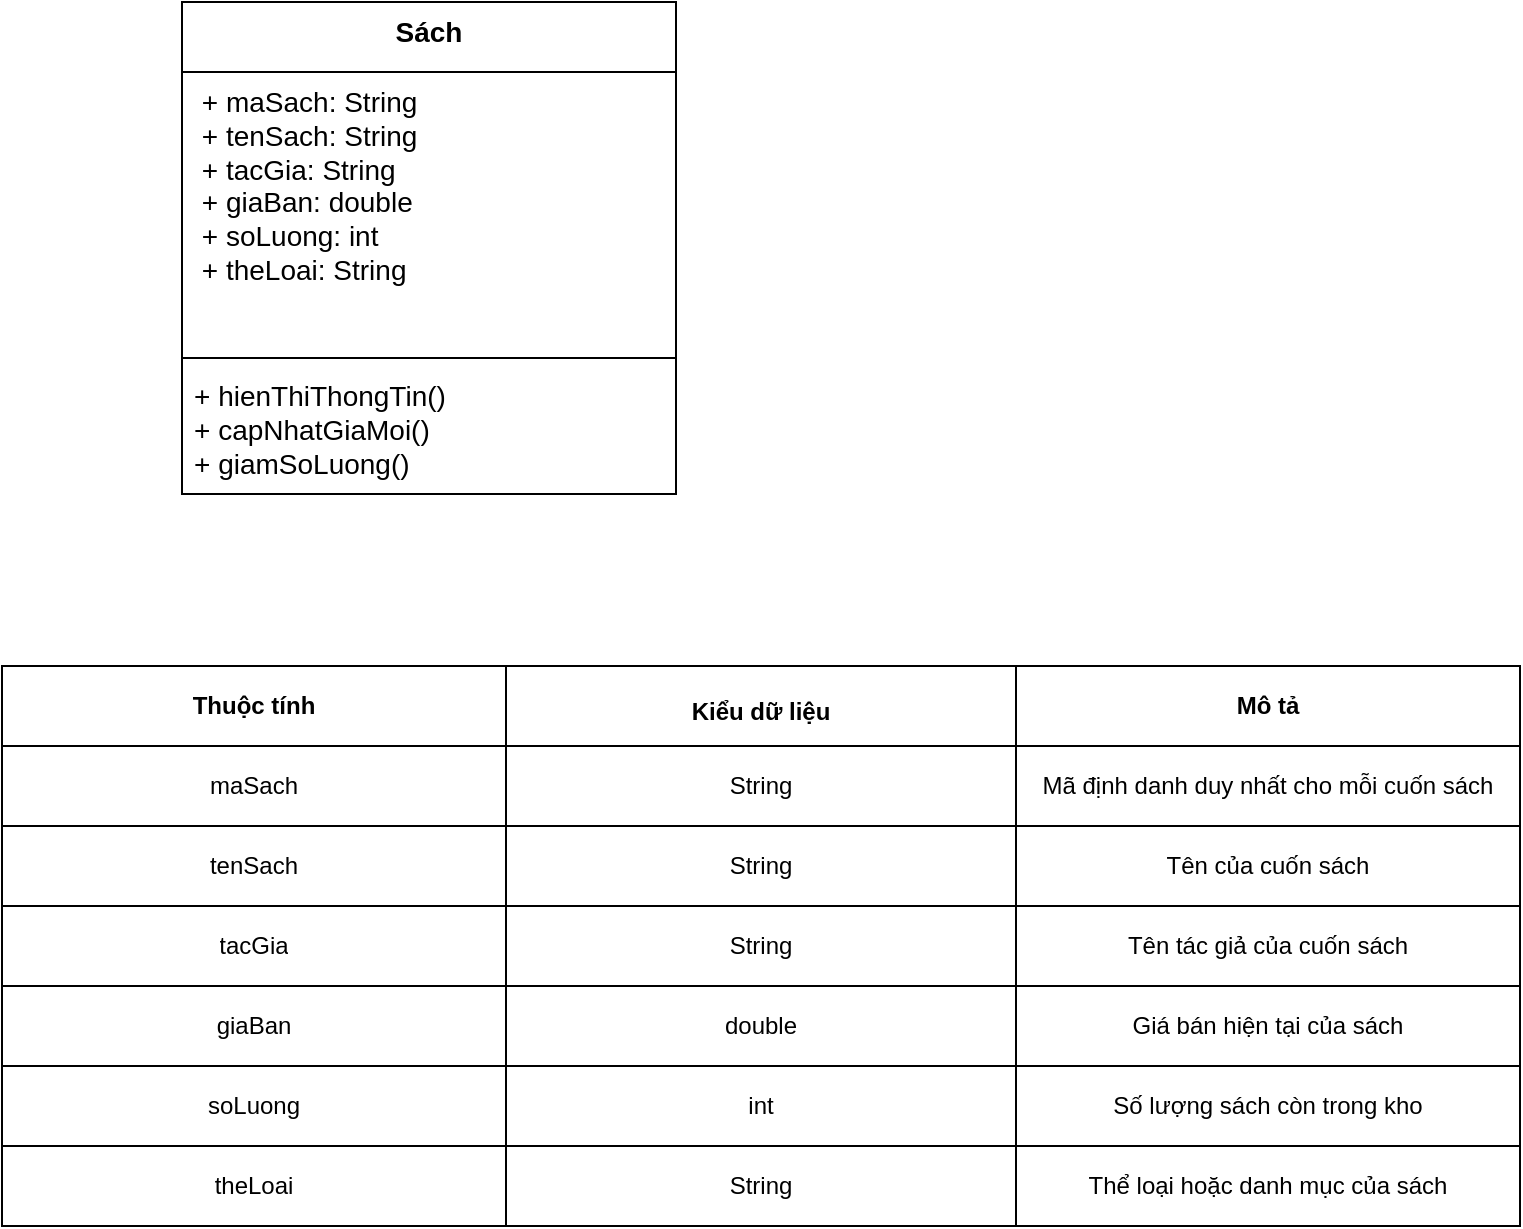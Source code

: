 <mxfile version="28.2.8">
  <diagram name="Trang-1" id="xYIKFBa78LAeweuljyE8">
    <mxGraphModel dx="1042" dy="574" grid="0" gridSize="10" guides="1" tooltips="1" connect="1" arrows="1" fold="1" page="1" pageScale="1" pageWidth="850" pageHeight="1100" math="0" shadow="0">
      <root>
        <mxCell id="0" />
        <mxCell id="1" parent="0" />
        <mxCell id="TTnZEfoAs0i7YUgfxAzY-1" value="&lt;font style=&quot;font-size: 14px;&quot;&gt;Sách&lt;/font&gt;" style="swimlane;fontStyle=1;align=center;verticalAlign=top;childLayout=stackLayout;horizontal=1;startSize=35;horizontalStack=0;resizeParent=1;resizeParentMax=0;resizeLast=0;collapsible=1;marginBottom=0;whiteSpace=wrap;html=1;" vertex="1" parent="1">
          <mxGeometry x="128" y="60" width="247" height="246" as="geometry" />
        </mxCell>
        <mxCell id="TTnZEfoAs0i7YUgfxAzY-2" value="&lt;div&gt;&lt;font style=&quot;font-size: 14px;&quot;&gt;&amp;nbsp;+ maSach: String&lt;/font&gt;&lt;/div&gt;&lt;div&gt;&lt;font style=&quot;font-size: 14px;&quot;&gt;&amp;nbsp;+ tenSach: String&lt;/font&gt;&lt;/div&gt;&lt;div&gt;&lt;font style=&quot;font-size: 14px;&quot;&gt;&amp;nbsp;+ tacGia: String&lt;/font&gt;&lt;/div&gt;&lt;div&gt;&lt;font style=&quot;font-size: 14px;&quot;&gt;&amp;nbsp;+ giaBan: double&lt;/font&gt;&lt;/div&gt;&lt;div&gt;&lt;font style=&quot;font-size: 14px;&quot;&gt;&amp;nbsp;+ soLuong: int&amp;nbsp;&amp;nbsp;&lt;/font&gt;&lt;/div&gt;&lt;div&gt;&lt;span style=&quot;font-size: 14px; background-color: transparent; color: light-dark(rgb(0, 0, 0), rgb(255, 255, 255));&quot;&gt;&amp;nbsp;+ theLoai: String&lt;/span&gt;&lt;/div&gt;" style="text;strokeColor=none;fillColor=none;align=left;verticalAlign=top;spacingLeft=4;spacingRight=4;overflow=hidden;rotatable=0;points=[[0,0.5],[1,0.5]];portConstraint=eastwest;whiteSpace=wrap;html=1;" vertex="1" parent="TTnZEfoAs0i7YUgfxAzY-1">
          <mxGeometry y="35" width="247" height="139" as="geometry" />
        </mxCell>
        <mxCell id="TTnZEfoAs0i7YUgfxAzY-3" value="" style="line;strokeWidth=1;fillColor=none;align=left;verticalAlign=middle;spacingTop=-1;spacingLeft=3;spacingRight=3;rotatable=0;labelPosition=right;points=[];portConstraint=eastwest;strokeColor=inherit;" vertex="1" parent="TTnZEfoAs0i7YUgfxAzY-1">
          <mxGeometry y="174" width="247" height="8" as="geometry" />
        </mxCell>
        <mxCell id="TTnZEfoAs0i7YUgfxAzY-4" value="&lt;div&gt;&lt;font style=&quot;font-size: 14px;&quot;&gt;+ hienThiThongTin()&lt;/font&gt;&lt;/div&gt;&lt;div&gt;&lt;font style=&quot;font-size: 14px;&quot;&gt;+ capNhatGiaMoi()&lt;/font&gt;&lt;/div&gt;&lt;div&gt;&lt;font style=&quot;font-size: 14px;&quot;&gt;+ giamSoLuong()&amp;nbsp;&lt;/font&gt;&lt;/div&gt;" style="text;strokeColor=none;fillColor=none;align=left;verticalAlign=top;spacingLeft=4;spacingRight=4;overflow=hidden;rotatable=0;points=[[0,0.5],[1,0.5]];portConstraint=eastwest;whiteSpace=wrap;html=1;" vertex="1" parent="TTnZEfoAs0i7YUgfxAzY-1">
          <mxGeometry y="182" width="247" height="64" as="geometry" />
        </mxCell>
        <mxCell id="TTnZEfoAs0i7YUgfxAzY-5" value="" style="shape=table;startSize=0;container=1;collapsible=0;childLayout=tableLayout;" vertex="1" parent="1">
          <mxGeometry x="38" y="392" width="759" height="280" as="geometry" />
        </mxCell>
        <mxCell id="TTnZEfoAs0i7YUgfxAzY-6" value="" style="shape=tableRow;horizontal=0;startSize=0;swimlaneHead=0;swimlaneBody=0;strokeColor=inherit;top=0;left=0;bottom=0;right=0;collapsible=0;dropTarget=0;fillColor=none;points=[[0,0.5],[1,0.5]];portConstraint=eastwest;" vertex="1" parent="TTnZEfoAs0i7YUgfxAzY-5">
          <mxGeometry width="759" height="40" as="geometry" />
        </mxCell>
        <mxCell id="TTnZEfoAs0i7YUgfxAzY-7" value="&lt;table class=&quot;w-fit min-w-(--thread-content-width)&quot; data-end=&quot;985&quot; data-start=&quot;571&quot;&gt;&lt;thead data-end=&quot;620&quot; data-start=&quot;571&quot;&gt;&lt;tr data-end=&quot;620&quot; data-start=&quot;571&quot;&gt;&lt;th data-col-size=&quot;sm&quot; data-end=&quot;588&quot; data-start=&quot;571&quot;&gt;&lt;strong data-end=&quot;587&quot; data-start=&quot;573&quot;&gt;Thuộc tính&lt;/strong&gt;&lt;/th&gt;&lt;/tr&gt;&lt;/thead&gt;&lt;/table&gt;" style="shape=partialRectangle;html=1;whiteSpace=wrap;connectable=0;strokeColor=inherit;overflow=hidden;fillColor=none;top=0;left=0;bottom=0;right=0;pointerEvents=1;" vertex="1" parent="TTnZEfoAs0i7YUgfxAzY-6">
          <mxGeometry width="252" height="40" as="geometry">
            <mxRectangle width="252" height="40" as="alternateBounds" />
          </mxGeometry>
        </mxCell>
        <mxCell id="TTnZEfoAs0i7YUgfxAzY-8" value="&lt;table&gt;&lt;tbody&gt;&lt;tr&gt;&lt;th data-col-size=&quot;sm&quot; data-end=&quot;588&quot; data-start=&quot;571&quot;&gt;&lt;strong data-end=&quot;587&quot; data-start=&quot;573&quot;&gt;&lt;/strong&gt;&lt;/th&gt;&lt;/tr&gt;&lt;/tbody&gt;&lt;/table&gt;&lt;table&gt;&lt;tbody&gt;&lt;tr&gt;&lt;th data-col-size=&quot;sm&quot; data-end=&quot;607&quot; data-start=&quot;588&quot;&gt;&lt;strong data-end=&quot;606&quot; data-start=&quot;590&quot;&gt;Kiểu dữ liệu&lt;/strong&gt;&lt;/th&gt;&lt;/tr&gt;&lt;/tbody&gt;&lt;/table&gt;" style="shape=partialRectangle;html=1;whiteSpace=wrap;connectable=0;strokeColor=inherit;overflow=hidden;fillColor=none;top=0;left=0;bottom=0;right=0;pointerEvents=1;" vertex="1" parent="TTnZEfoAs0i7YUgfxAzY-6">
          <mxGeometry x="252" width="255" height="40" as="geometry">
            <mxRectangle width="255" height="40" as="alternateBounds" />
          </mxGeometry>
        </mxCell>
        <mxCell id="TTnZEfoAs0i7YUgfxAzY-9" value="&lt;b&gt;Mô tả&lt;/b&gt;" style="shape=partialRectangle;html=1;whiteSpace=wrap;connectable=0;strokeColor=inherit;overflow=hidden;fillColor=none;top=0;left=0;bottom=0;right=0;pointerEvents=1;" vertex="1" parent="TTnZEfoAs0i7YUgfxAzY-6">
          <mxGeometry x="507" width="252" height="40" as="geometry">
            <mxRectangle width="252" height="40" as="alternateBounds" />
          </mxGeometry>
        </mxCell>
        <mxCell id="TTnZEfoAs0i7YUgfxAzY-10" value="" style="shape=tableRow;horizontal=0;startSize=0;swimlaneHead=0;swimlaneBody=0;strokeColor=inherit;top=0;left=0;bottom=0;right=0;collapsible=0;dropTarget=0;fillColor=none;points=[[0,0.5],[1,0.5]];portConstraint=eastwest;" vertex="1" parent="TTnZEfoAs0i7YUgfxAzY-5">
          <mxGeometry y="40" width="759" height="40" as="geometry" />
        </mxCell>
        <mxCell id="TTnZEfoAs0i7YUgfxAzY-11" value="maSach" style="shape=partialRectangle;html=1;whiteSpace=wrap;connectable=0;strokeColor=inherit;overflow=hidden;fillColor=none;top=0;left=0;bottom=0;right=0;pointerEvents=1;" vertex="1" parent="TTnZEfoAs0i7YUgfxAzY-10">
          <mxGeometry width="252" height="40" as="geometry">
            <mxRectangle width="252" height="40" as="alternateBounds" />
          </mxGeometry>
        </mxCell>
        <mxCell id="TTnZEfoAs0i7YUgfxAzY-12" value="String" style="shape=partialRectangle;html=1;whiteSpace=wrap;connectable=0;strokeColor=inherit;overflow=hidden;fillColor=none;top=0;left=0;bottom=0;right=0;pointerEvents=1;" vertex="1" parent="TTnZEfoAs0i7YUgfxAzY-10">
          <mxGeometry x="252" width="255" height="40" as="geometry">
            <mxRectangle width="255" height="40" as="alternateBounds" />
          </mxGeometry>
        </mxCell>
        <mxCell id="TTnZEfoAs0i7YUgfxAzY-13" value="Mã định danh duy nhất cho mỗi cuốn sách" style="shape=partialRectangle;html=1;whiteSpace=wrap;connectable=0;strokeColor=inherit;overflow=hidden;fillColor=none;top=0;left=0;bottom=0;right=0;pointerEvents=1;" vertex="1" parent="TTnZEfoAs0i7YUgfxAzY-10">
          <mxGeometry x="507" width="252" height="40" as="geometry">
            <mxRectangle width="252" height="40" as="alternateBounds" />
          </mxGeometry>
        </mxCell>
        <mxCell id="TTnZEfoAs0i7YUgfxAzY-14" value="" style="shape=tableRow;horizontal=0;startSize=0;swimlaneHead=0;swimlaneBody=0;strokeColor=inherit;top=0;left=0;bottom=0;right=0;collapsible=0;dropTarget=0;fillColor=none;points=[[0,0.5],[1,0.5]];portConstraint=eastwest;" vertex="1" parent="TTnZEfoAs0i7YUgfxAzY-5">
          <mxGeometry y="80" width="759" height="40" as="geometry" />
        </mxCell>
        <mxCell id="TTnZEfoAs0i7YUgfxAzY-15" value="tenSach" style="shape=partialRectangle;html=1;whiteSpace=wrap;connectable=0;strokeColor=inherit;overflow=hidden;fillColor=none;top=0;left=0;bottom=0;right=0;pointerEvents=1;" vertex="1" parent="TTnZEfoAs0i7YUgfxAzY-14">
          <mxGeometry width="252" height="40" as="geometry">
            <mxRectangle width="252" height="40" as="alternateBounds" />
          </mxGeometry>
        </mxCell>
        <mxCell id="TTnZEfoAs0i7YUgfxAzY-16" value="String" style="shape=partialRectangle;html=1;whiteSpace=wrap;connectable=0;strokeColor=inherit;overflow=hidden;fillColor=none;top=0;left=0;bottom=0;right=0;pointerEvents=1;" vertex="1" parent="TTnZEfoAs0i7YUgfxAzY-14">
          <mxGeometry x="252" width="255" height="40" as="geometry">
            <mxRectangle width="255" height="40" as="alternateBounds" />
          </mxGeometry>
        </mxCell>
        <mxCell id="TTnZEfoAs0i7YUgfxAzY-17" value="Tên của cuốn sách" style="shape=partialRectangle;html=1;whiteSpace=wrap;connectable=0;strokeColor=inherit;overflow=hidden;fillColor=none;top=0;left=0;bottom=0;right=0;pointerEvents=1;" vertex="1" parent="TTnZEfoAs0i7YUgfxAzY-14">
          <mxGeometry x="507" width="252" height="40" as="geometry">
            <mxRectangle width="252" height="40" as="alternateBounds" />
          </mxGeometry>
        </mxCell>
        <mxCell id="TTnZEfoAs0i7YUgfxAzY-18" value="" style="shape=tableRow;horizontal=0;startSize=0;swimlaneHead=0;swimlaneBody=0;strokeColor=inherit;top=0;left=0;bottom=0;right=0;collapsible=0;dropTarget=0;fillColor=none;points=[[0,0.5],[1,0.5]];portConstraint=eastwest;" vertex="1" parent="TTnZEfoAs0i7YUgfxAzY-5">
          <mxGeometry y="120" width="759" height="40" as="geometry" />
        </mxCell>
        <mxCell id="TTnZEfoAs0i7YUgfxAzY-19" value="tacGia" style="shape=partialRectangle;html=1;whiteSpace=wrap;connectable=0;strokeColor=inherit;overflow=hidden;fillColor=none;top=0;left=0;bottom=0;right=0;pointerEvents=1;" vertex="1" parent="TTnZEfoAs0i7YUgfxAzY-18">
          <mxGeometry width="252" height="40" as="geometry">
            <mxRectangle width="252" height="40" as="alternateBounds" />
          </mxGeometry>
        </mxCell>
        <mxCell id="TTnZEfoAs0i7YUgfxAzY-20" value="String" style="shape=partialRectangle;html=1;whiteSpace=wrap;connectable=0;strokeColor=inherit;overflow=hidden;fillColor=none;top=0;left=0;bottom=0;right=0;pointerEvents=1;" vertex="1" parent="TTnZEfoAs0i7YUgfxAzY-18">
          <mxGeometry x="252" width="255" height="40" as="geometry">
            <mxRectangle width="255" height="40" as="alternateBounds" />
          </mxGeometry>
        </mxCell>
        <mxCell id="TTnZEfoAs0i7YUgfxAzY-21" value="Tên tác giả của cuốn sách" style="shape=partialRectangle;html=1;whiteSpace=wrap;connectable=0;strokeColor=inherit;overflow=hidden;fillColor=none;top=0;left=0;bottom=0;right=0;pointerEvents=1;" vertex="1" parent="TTnZEfoAs0i7YUgfxAzY-18">
          <mxGeometry x="507" width="252" height="40" as="geometry">
            <mxRectangle width="252" height="40" as="alternateBounds" />
          </mxGeometry>
        </mxCell>
        <mxCell id="TTnZEfoAs0i7YUgfxAzY-22" value="" style="shape=tableRow;horizontal=0;startSize=0;swimlaneHead=0;swimlaneBody=0;strokeColor=inherit;top=0;left=0;bottom=0;right=0;collapsible=0;dropTarget=0;fillColor=none;points=[[0,0.5],[1,0.5]];portConstraint=eastwest;" vertex="1" parent="TTnZEfoAs0i7YUgfxAzY-5">
          <mxGeometry y="160" width="759" height="40" as="geometry" />
        </mxCell>
        <mxCell id="TTnZEfoAs0i7YUgfxAzY-23" value="giaBan" style="shape=partialRectangle;html=1;whiteSpace=wrap;connectable=0;strokeColor=inherit;overflow=hidden;fillColor=none;top=0;left=0;bottom=0;right=0;pointerEvents=1;" vertex="1" parent="TTnZEfoAs0i7YUgfxAzY-22">
          <mxGeometry width="252" height="40" as="geometry">
            <mxRectangle width="252" height="40" as="alternateBounds" />
          </mxGeometry>
        </mxCell>
        <mxCell id="TTnZEfoAs0i7YUgfxAzY-24" value="double" style="shape=partialRectangle;html=1;whiteSpace=wrap;connectable=0;strokeColor=inherit;overflow=hidden;fillColor=none;top=0;left=0;bottom=0;right=0;pointerEvents=1;" vertex="1" parent="TTnZEfoAs0i7YUgfxAzY-22">
          <mxGeometry x="252" width="255" height="40" as="geometry">
            <mxRectangle width="255" height="40" as="alternateBounds" />
          </mxGeometry>
        </mxCell>
        <mxCell id="TTnZEfoAs0i7YUgfxAzY-25" value="Giá bán hiện tại của sách" style="shape=partialRectangle;html=1;whiteSpace=wrap;connectable=0;strokeColor=inherit;overflow=hidden;fillColor=none;top=0;left=0;bottom=0;right=0;pointerEvents=1;" vertex="1" parent="TTnZEfoAs0i7YUgfxAzY-22">
          <mxGeometry x="507" width="252" height="40" as="geometry">
            <mxRectangle width="252" height="40" as="alternateBounds" />
          </mxGeometry>
        </mxCell>
        <mxCell id="TTnZEfoAs0i7YUgfxAzY-26" value="" style="shape=tableRow;horizontal=0;startSize=0;swimlaneHead=0;swimlaneBody=0;strokeColor=inherit;top=0;left=0;bottom=0;right=0;collapsible=0;dropTarget=0;fillColor=none;points=[[0,0.5],[1,0.5]];portConstraint=eastwest;" vertex="1" parent="TTnZEfoAs0i7YUgfxAzY-5">
          <mxGeometry y="200" width="759" height="40" as="geometry" />
        </mxCell>
        <mxCell id="TTnZEfoAs0i7YUgfxAzY-27" value="soLuong" style="shape=partialRectangle;html=1;whiteSpace=wrap;connectable=0;strokeColor=inherit;overflow=hidden;fillColor=none;top=0;left=0;bottom=0;right=0;pointerEvents=1;" vertex="1" parent="TTnZEfoAs0i7YUgfxAzY-26">
          <mxGeometry width="252" height="40" as="geometry">
            <mxRectangle width="252" height="40" as="alternateBounds" />
          </mxGeometry>
        </mxCell>
        <mxCell id="TTnZEfoAs0i7YUgfxAzY-28" value="int" style="shape=partialRectangle;html=1;whiteSpace=wrap;connectable=0;strokeColor=inherit;overflow=hidden;fillColor=none;top=0;left=0;bottom=0;right=0;pointerEvents=1;" vertex="1" parent="TTnZEfoAs0i7YUgfxAzY-26">
          <mxGeometry x="252" width="255" height="40" as="geometry">
            <mxRectangle width="255" height="40" as="alternateBounds" />
          </mxGeometry>
        </mxCell>
        <mxCell id="TTnZEfoAs0i7YUgfxAzY-29" value="Số lượng sách còn trong kho" style="shape=partialRectangle;html=1;whiteSpace=wrap;connectable=0;strokeColor=inherit;overflow=hidden;fillColor=none;top=0;left=0;bottom=0;right=0;pointerEvents=1;" vertex="1" parent="TTnZEfoAs0i7YUgfxAzY-26">
          <mxGeometry x="507" width="252" height="40" as="geometry">
            <mxRectangle width="252" height="40" as="alternateBounds" />
          </mxGeometry>
        </mxCell>
        <mxCell id="TTnZEfoAs0i7YUgfxAzY-30" value="" style="shape=tableRow;horizontal=0;startSize=0;swimlaneHead=0;swimlaneBody=0;strokeColor=inherit;top=0;left=0;bottom=0;right=0;collapsible=0;dropTarget=0;fillColor=none;points=[[0,0.5],[1,0.5]];portConstraint=eastwest;" vertex="1" parent="TTnZEfoAs0i7YUgfxAzY-5">
          <mxGeometry y="240" width="759" height="40" as="geometry" />
        </mxCell>
        <mxCell id="TTnZEfoAs0i7YUgfxAzY-31" value="theLoai" style="shape=partialRectangle;html=1;whiteSpace=wrap;connectable=0;strokeColor=inherit;overflow=hidden;fillColor=none;top=0;left=0;bottom=0;right=0;pointerEvents=1;" vertex="1" parent="TTnZEfoAs0i7YUgfxAzY-30">
          <mxGeometry width="252" height="40" as="geometry">
            <mxRectangle width="252" height="40" as="alternateBounds" />
          </mxGeometry>
        </mxCell>
        <mxCell id="TTnZEfoAs0i7YUgfxAzY-32" value="String" style="shape=partialRectangle;html=1;whiteSpace=wrap;connectable=0;strokeColor=inherit;overflow=hidden;fillColor=none;top=0;left=0;bottom=0;right=0;pointerEvents=1;" vertex="1" parent="TTnZEfoAs0i7YUgfxAzY-30">
          <mxGeometry x="252" width="255" height="40" as="geometry">
            <mxRectangle width="255" height="40" as="alternateBounds" />
          </mxGeometry>
        </mxCell>
        <mxCell id="TTnZEfoAs0i7YUgfxAzY-33" value="Thể loại hoặc danh mục của sách" style="shape=partialRectangle;html=1;whiteSpace=wrap;connectable=0;strokeColor=inherit;overflow=hidden;fillColor=none;top=0;left=0;bottom=0;right=0;pointerEvents=1;" vertex="1" parent="TTnZEfoAs0i7YUgfxAzY-30">
          <mxGeometry x="507" width="252" height="40" as="geometry">
            <mxRectangle width="252" height="40" as="alternateBounds" />
          </mxGeometry>
        </mxCell>
      </root>
    </mxGraphModel>
  </diagram>
</mxfile>
